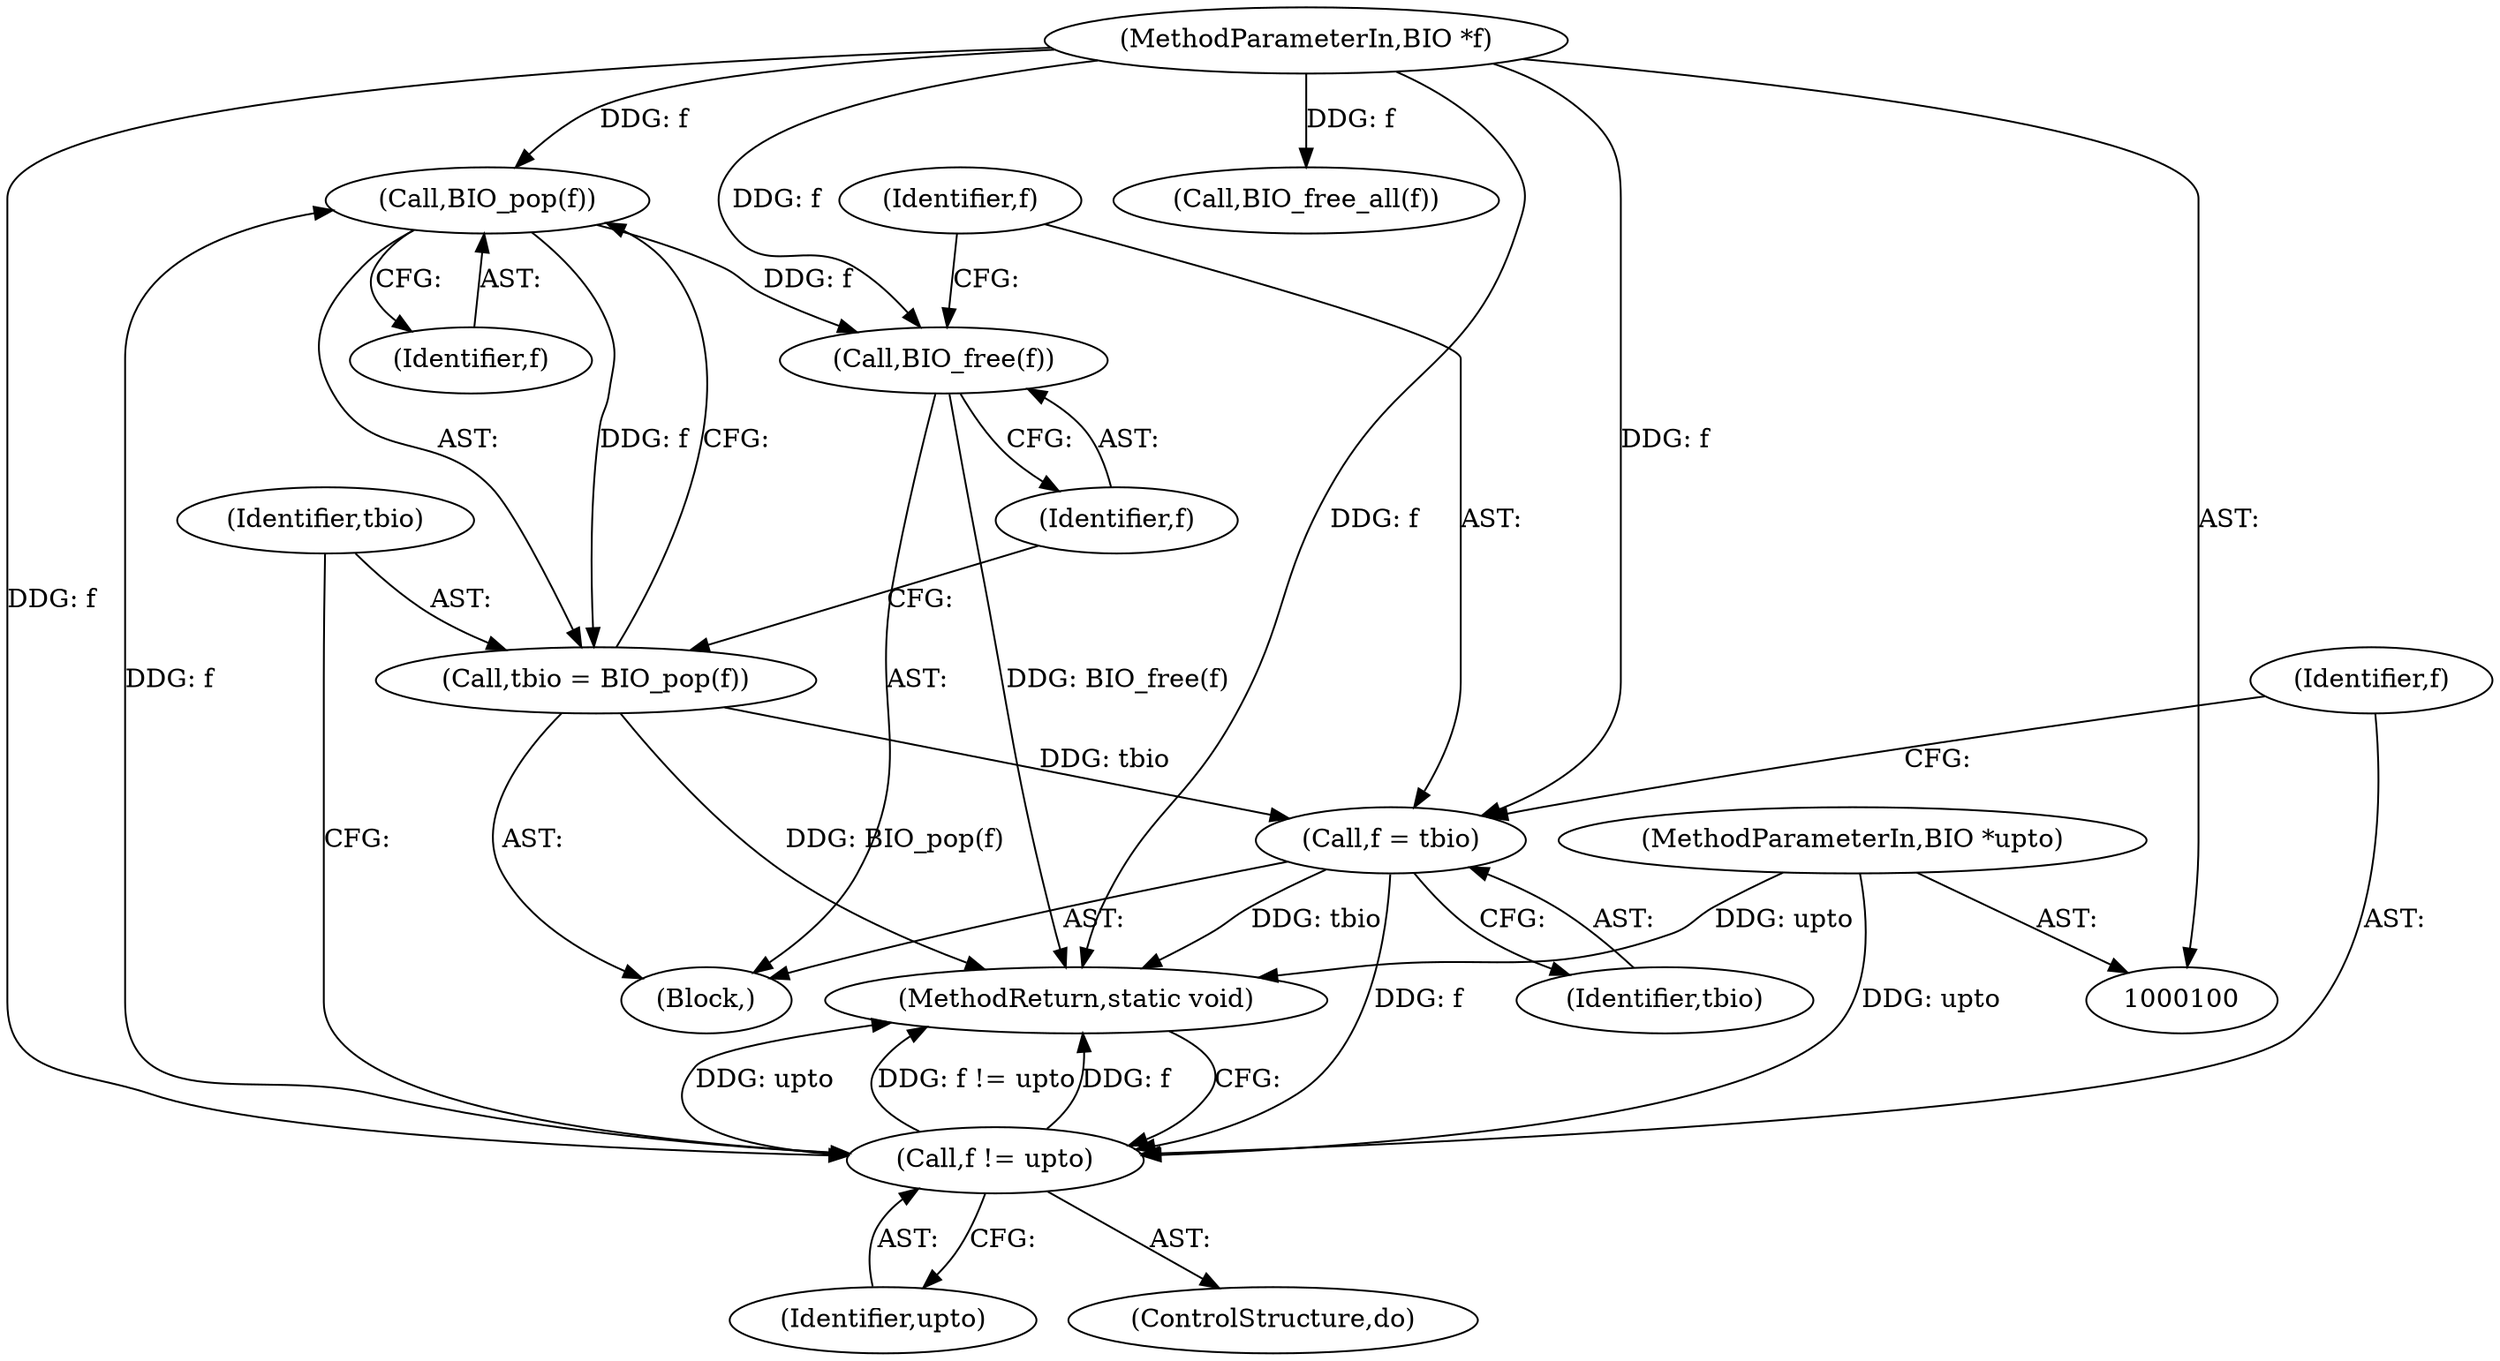 digraph "1_openssl_cd30f03ac5bf2962f44bd02ae8d88245dff2f12c_1@pointer" {
"1000112" [label="(Call,BIO_pop(f))"];
"1000119" [label="(Call,f != upto)"];
"1000116" [label="(Call,f = tbio)"];
"1000110" [label="(Call,tbio = BIO_pop(f))"];
"1000112" [label="(Call,BIO_pop(f))"];
"1000101" [label="(MethodParameterIn,BIO *f)"];
"1000102" [label="(MethodParameterIn,BIO *upto)"];
"1000114" [label="(Call,BIO_free(f))"];
"1000109" [label="(Block,)"];
"1000118" [label="(Identifier,tbio)"];
"1000121" [label="(Identifier,upto)"];
"1000114" [label="(Call,BIO_free(f))"];
"1000108" [label="(ControlStructure,do)"];
"1000123" [label="(Call,BIO_free_all(f))"];
"1000113" [label="(Identifier,f)"];
"1000111" [label="(Identifier,tbio)"];
"1000112" [label="(Call,BIO_pop(f))"];
"1000110" [label="(Call,tbio = BIO_pop(f))"];
"1000102" [label="(MethodParameterIn,BIO *upto)"];
"1000115" [label="(Identifier,f)"];
"1000125" [label="(MethodReturn,static void)"];
"1000119" [label="(Call,f != upto)"];
"1000116" [label="(Call,f = tbio)"];
"1000120" [label="(Identifier,f)"];
"1000117" [label="(Identifier,f)"];
"1000101" [label="(MethodParameterIn,BIO *f)"];
"1000112" -> "1000110"  [label="AST: "];
"1000112" -> "1000113"  [label="CFG: "];
"1000113" -> "1000112"  [label="AST: "];
"1000110" -> "1000112"  [label="CFG: "];
"1000112" -> "1000110"  [label="DDG: f"];
"1000119" -> "1000112"  [label="DDG: f"];
"1000101" -> "1000112"  [label="DDG: f"];
"1000112" -> "1000114"  [label="DDG: f"];
"1000119" -> "1000108"  [label="AST: "];
"1000119" -> "1000121"  [label="CFG: "];
"1000120" -> "1000119"  [label="AST: "];
"1000121" -> "1000119"  [label="AST: "];
"1000111" -> "1000119"  [label="CFG: "];
"1000125" -> "1000119"  [label="CFG: "];
"1000119" -> "1000125"  [label="DDG: upto"];
"1000119" -> "1000125"  [label="DDG: f != upto"];
"1000119" -> "1000125"  [label="DDG: f"];
"1000116" -> "1000119"  [label="DDG: f"];
"1000101" -> "1000119"  [label="DDG: f"];
"1000102" -> "1000119"  [label="DDG: upto"];
"1000116" -> "1000109"  [label="AST: "];
"1000116" -> "1000118"  [label="CFG: "];
"1000117" -> "1000116"  [label="AST: "];
"1000118" -> "1000116"  [label="AST: "];
"1000120" -> "1000116"  [label="CFG: "];
"1000116" -> "1000125"  [label="DDG: tbio"];
"1000110" -> "1000116"  [label="DDG: tbio"];
"1000101" -> "1000116"  [label="DDG: f"];
"1000110" -> "1000109"  [label="AST: "];
"1000111" -> "1000110"  [label="AST: "];
"1000115" -> "1000110"  [label="CFG: "];
"1000110" -> "1000125"  [label="DDG: BIO_pop(f)"];
"1000101" -> "1000100"  [label="AST: "];
"1000101" -> "1000125"  [label="DDG: f"];
"1000101" -> "1000114"  [label="DDG: f"];
"1000101" -> "1000123"  [label="DDG: f"];
"1000102" -> "1000100"  [label="AST: "];
"1000102" -> "1000125"  [label="DDG: upto"];
"1000114" -> "1000109"  [label="AST: "];
"1000114" -> "1000115"  [label="CFG: "];
"1000115" -> "1000114"  [label="AST: "];
"1000117" -> "1000114"  [label="CFG: "];
"1000114" -> "1000125"  [label="DDG: BIO_free(f)"];
}

